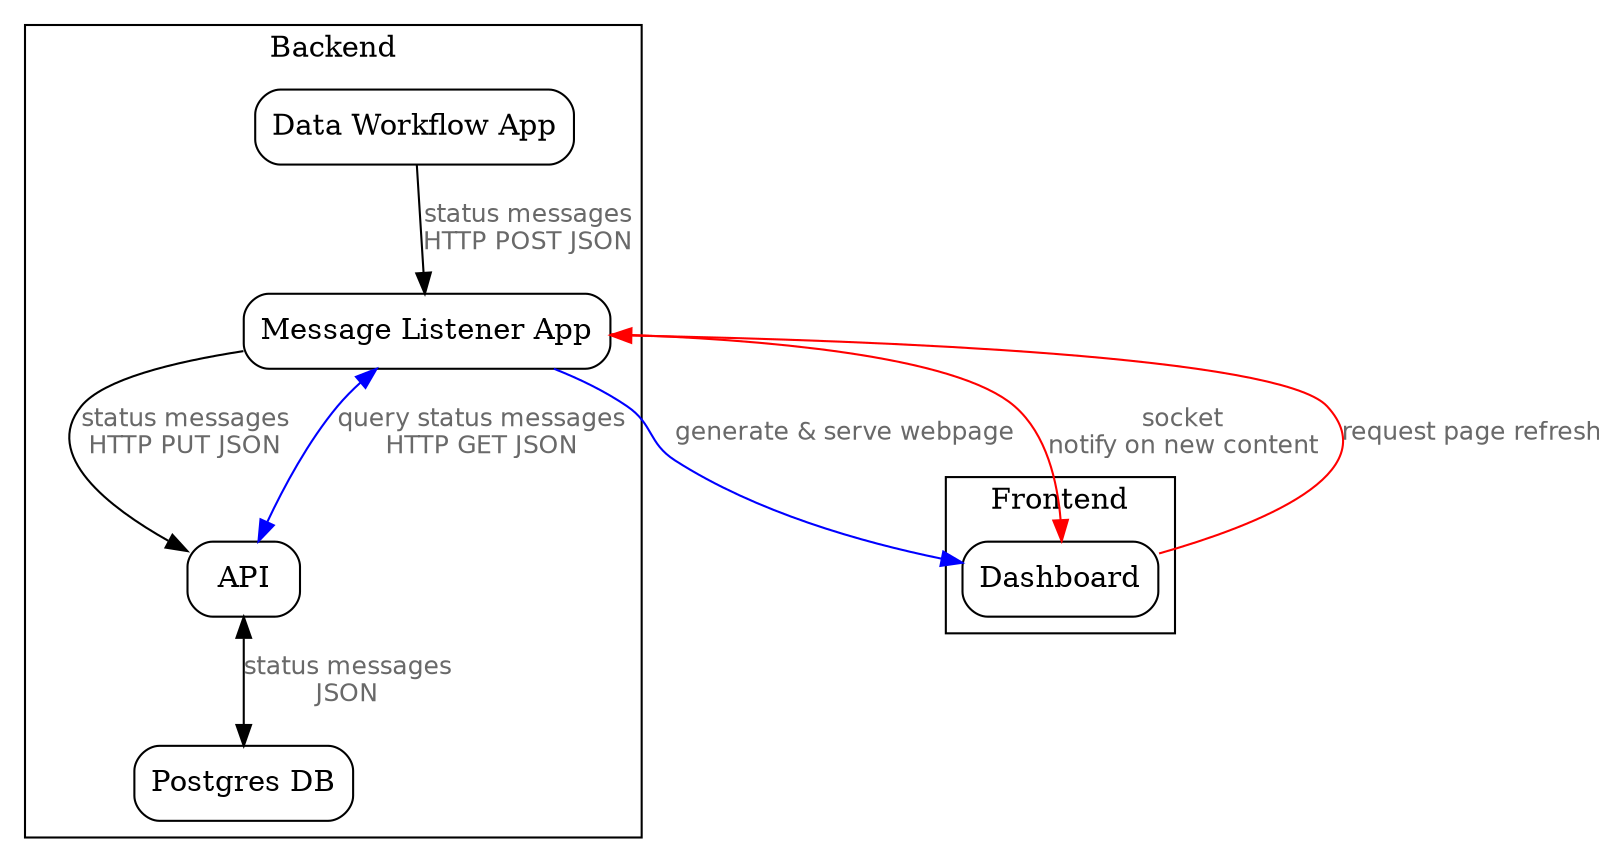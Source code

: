 digraph g {
    node [style=rounded, shape=box]
    edge [fontname = "helvetica", fontcolor=dimgray]

    DataWorkflowApp [label="Data Workflow App"]
    Listener [label="Message Listener App"]
    API
    DB [label="Postgres DB"]
    DashboardWebPage [label="Dashboard"]

    subgraph cluster1 {
        label="Backend"
        DataWorkflowApp
        Listener
        API
        DB
    }

    subgraph cluster2 {
        label="Frontend"
        DashboardWebPage
    }

    DataWorkflowApp -> Listener [label="status messages\nHTTP POST JSON", fontsize=12]
    Listener -> API [label="status messages\nHTTP PUT JSON", fontsize=12]
    API -> DB [label="status messages\nJSON", dir="both", fontsize=12]
    Listener -> API [label="query status messages\nHTTP GET JSON", dir="both", color=blue, fontsize=12]
    Listener -> DashboardWebPage [label="generate & serve webpage", color=blue, fontsize=12]
    Listener -> DashboardWebPage [label="socket\nnotify on new content", color=red, fontsize=12]
    DashboardWebPage -> Listener [label="request page refresh", color=red, fontsize=12]

}
